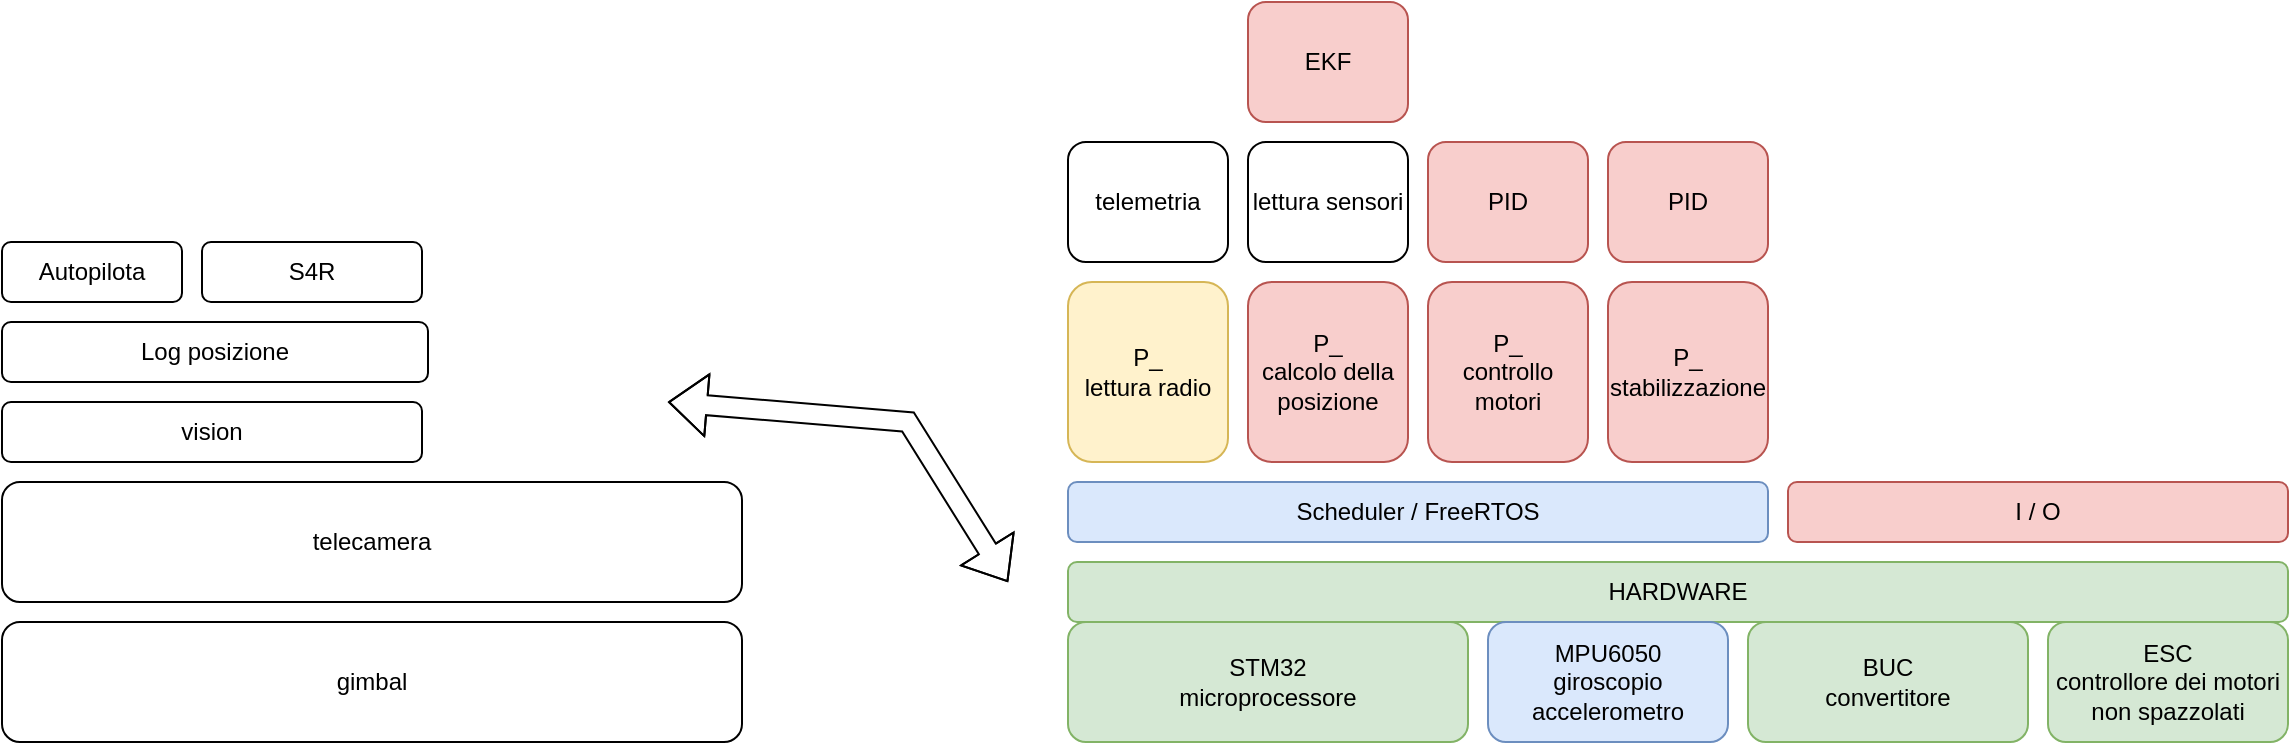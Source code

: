 <mxfile version="20.3.6" type="device"><diagram id="h3707RV5e4qYZzTdGNzt" name="Pagina-1"><mxGraphModel dx="2178" dy="879" grid="1" gridSize="10" guides="1" tooltips="1" connect="1" arrows="1" fold="1" page="1" pageScale="1" pageWidth="827" pageHeight="1169" math="0" shadow="0"><root><mxCell id="0"/><mxCell id="1" parent="0"/><mxCell id="kBFlPs9rRaVUKsUGK-dD-1" value="HARDWARE" style="rounded=1;whiteSpace=wrap;html=1;fillColor=#d5e8d4;strokeColor=#82b366;" vertex="1" parent="1"><mxGeometry x="120" y="540" width="610" height="30" as="geometry"/></mxCell><mxCell id="kBFlPs9rRaVUKsUGK-dD-2" value="STM32&lt;br&gt;microprocessore" style="rounded=1;whiteSpace=wrap;html=1;fillColor=#d5e8d4;strokeColor=#82b366;" vertex="1" parent="1"><mxGeometry x="120" y="570" width="200" height="60" as="geometry"/></mxCell><mxCell id="kBFlPs9rRaVUKsUGK-dD-3" value="MPU6050&lt;br&gt;giroscopio&lt;br&gt;accelerometro" style="rounded=1;whiteSpace=wrap;html=1;fillColor=#dae8fc;strokeColor=#6c8ebf;" vertex="1" parent="1"><mxGeometry x="330" y="570" width="120" height="60" as="geometry"/></mxCell><mxCell id="kBFlPs9rRaVUKsUGK-dD-4" value="BUC&lt;br&gt;convertitore" style="rounded=1;whiteSpace=wrap;html=1;fillColor=#d5e8d4;strokeColor=#82b366;" vertex="1" parent="1"><mxGeometry x="460" y="570" width="140" height="60" as="geometry"/></mxCell><mxCell id="kBFlPs9rRaVUKsUGK-dD-5" value="ESC&lt;br&gt;controllore dei motori non spazzolati" style="rounded=1;whiteSpace=wrap;html=1;fillColor=#d5e8d4;strokeColor=#82b366;" vertex="1" parent="1"><mxGeometry x="610" y="570" width="120" height="60" as="geometry"/></mxCell><mxCell id="kBFlPs9rRaVUKsUGK-dD-6" value="Scheduler / FreeRTOS" style="rounded=1;whiteSpace=wrap;html=1;fillColor=#dae8fc;strokeColor=#6c8ebf;" vertex="1" parent="1"><mxGeometry x="120" y="500" width="350" height="30" as="geometry"/></mxCell><mxCell id="kBFlPs9rRaVUKsUGK-dD-7" value="I / O" style="rounded=1;whiteSpace=wrap;html=1;fillColor=#f8cecc;strokeColor=#b85450;" vertex="1" parent="1"><mxGeometry x="480" y="500" width="250" height="30" as="geometry"/></mxCell><mxCell id="kBFlPs9rRaVUKsUGK-dD-8" value="P_&lt;br&gt;lettura radio" style="rounded=1;whiteSpace=wrap;html=1;fillColor=#fff2cc;strokeColor=#d6b656;" vertex="1" parent="1"><mxGeometry x="120" y="400" width="80" height="90" as="geometry"/></mxCell><mxCell id="kBFlPs9rRaVUKsUGK-dD-9" value="P_&lt;br&gt;calcolo della posizione" style="rounded=1;whiteSpace=wrap;html=1;fillColor=#f8cecc;strokeColor=#b85450;" vertex="1" parent="1"><mxGeometry x="210" y="400" width="80" height="90" as="geometry"/></mxCell><mxCell id="kBFlPs9rRaVUKsUGK-dD-11" value="P_&lt;br&gt;controllo motori" style="rounded=1;whiteSpace=wrap;html=1;fillColor=#f8cecc;strokeColor=#b85450;" vertex="1" parent="1"><mxGeometry x="300" y="400" width="80" height="90" as="geometry"/></mxCell><mxCell id="kBFlPs9rRaVUKsUGK-dD-12" value="P_&lt;br&gt;stabilizzazione" style="rounded=1;whiteSpace=wrap;html=1;fillColor=#f8cecc;strokeColor=#b85450;" vertex="1" parent="1"><mxGeometry x="390" y="400" width="80" height="90" as="geometry"/></mxCell><mxCell id="kBFlPs9rRaVUKsUGK-dD-13" value="telemetria" style="rounded=1;whiteSpace=wrap;html=1;" vertex="1" parent="1"><mxGeometry x="120" y="330" width="80" height="60" as="geometry"/></mxCell><mxCell id="kBFlPs9rRaVUKsUGK-dD-14" value="lettura sensori" style="rounded=1;whiteSpace=wrap;html=1;" vertex="1" parent="1"><mxGeometry x="210" y="330" width="80" height="60" as="geometry"/></mxCell><mxCell id="kBFlPs9rRaVUKsUGK-dD-15" value="EKF" style="rounded=1;whiteSpace=wrap;html=1;fillColor=#f8cecc;strokeColor=#b85450;" vertex="1" parent="1"><mxGeometry x="210" y="260" width="80" height="60" as="geometry"/></mxCell><mxCell id="kBFlPs9rRaVUKsUGK-dD-16" value="PID" style="rounded=1;whiteSpace=wrap;html=1;fillColor=#f8cecc;strokeColor=#b85450;" vertex="1" parent="1"><mxGeometry x="390" y="330" width="80" height="60" as="geometry"/></mxCell><mxCell id="kBFlPs9rRaVUKsUGK-dD-17" value="PID" style="rounded=1;whiteSpace=wrap;html=1;fillColor=#f8cecc;strokeColor=#b85450;" vertex="1" parent="1"><mxGeometry x="300" y="330" width="80" height="60" as="geometry"/></mxCell><mxCell id="kBFlPs9rRaVUKsUGK-dD-18" value="Autopilota" style="rounded=1;whiteSpace=wrap;html=1;" vertex="1" parent="1"><mxGeometry x="-413" y="380" width="90" height="30" as="geometry"/></mxCell><mxCell id="kBFlPs9rRaVUKsUGK-dD-19" value="telecamera" style="rounded=1;whiteSpace=wrap;html=1;" vertex="1" parent="1"><mxGeometry x="-413" y="500" width="370" height="60" as="geometry"/></mxCell><mxCell id="kBFlPs9rRaVUKsUGK-dD-20" value="gimbal" style="rounded=1;whiteSpace=wrap;html=1;" vertex="1" parent="1"><mxGeometry x="-413" y="570" width="370" height="60" as="geometry"/></mxCell><mxCell id="kBFlPs9rRaVUKsUGK-dD-22" value="vision" style="rounded=1;whiteSpace=wrap;html=1;" vertex="1" parent="1"><mxGeometry x="-413" y="460" width="210" height="30" as="geometry"/></mxCell><mxCell id="kBFlPs9rRaVUKsUGK-dD-24" value="S4R" style="rounded=1;whiteSpace=wrap;html=1;" vertex="1" parent="1"><mxGeometry x="-313" y="380" width="110" height="30" as="geometry"/></mxCell><mxCell id="kBFlPs9rRaVUKsUGK-dD-25" value="Log posizione" style="rounded=1;whiteSpace=wrap;html=1;" vertex="1" parent="1"><mxGeometry x="-413" y="420" width="213" height="30" as="geometry"/></mxCell><mxCell id="kBFlPs9rRaVUKsUGK-dD-26" value="" style="shape=flexArrow;endArrow=classic;startArrow=classic;html=1;rounded=0;" edge="1" parent="1"><mxGeometry width="100" height="100" relative="1" as="geometry"><mxPoint x="-80" y="460" as="sourcePoint"/><mxPoint x="90" y="550" as="targetPoint"/><Array as="points"><mxPoint x="40" y="470"/></Array></mxGeometry></mxCell></root></mxGraphModel></diagram></mxfile>